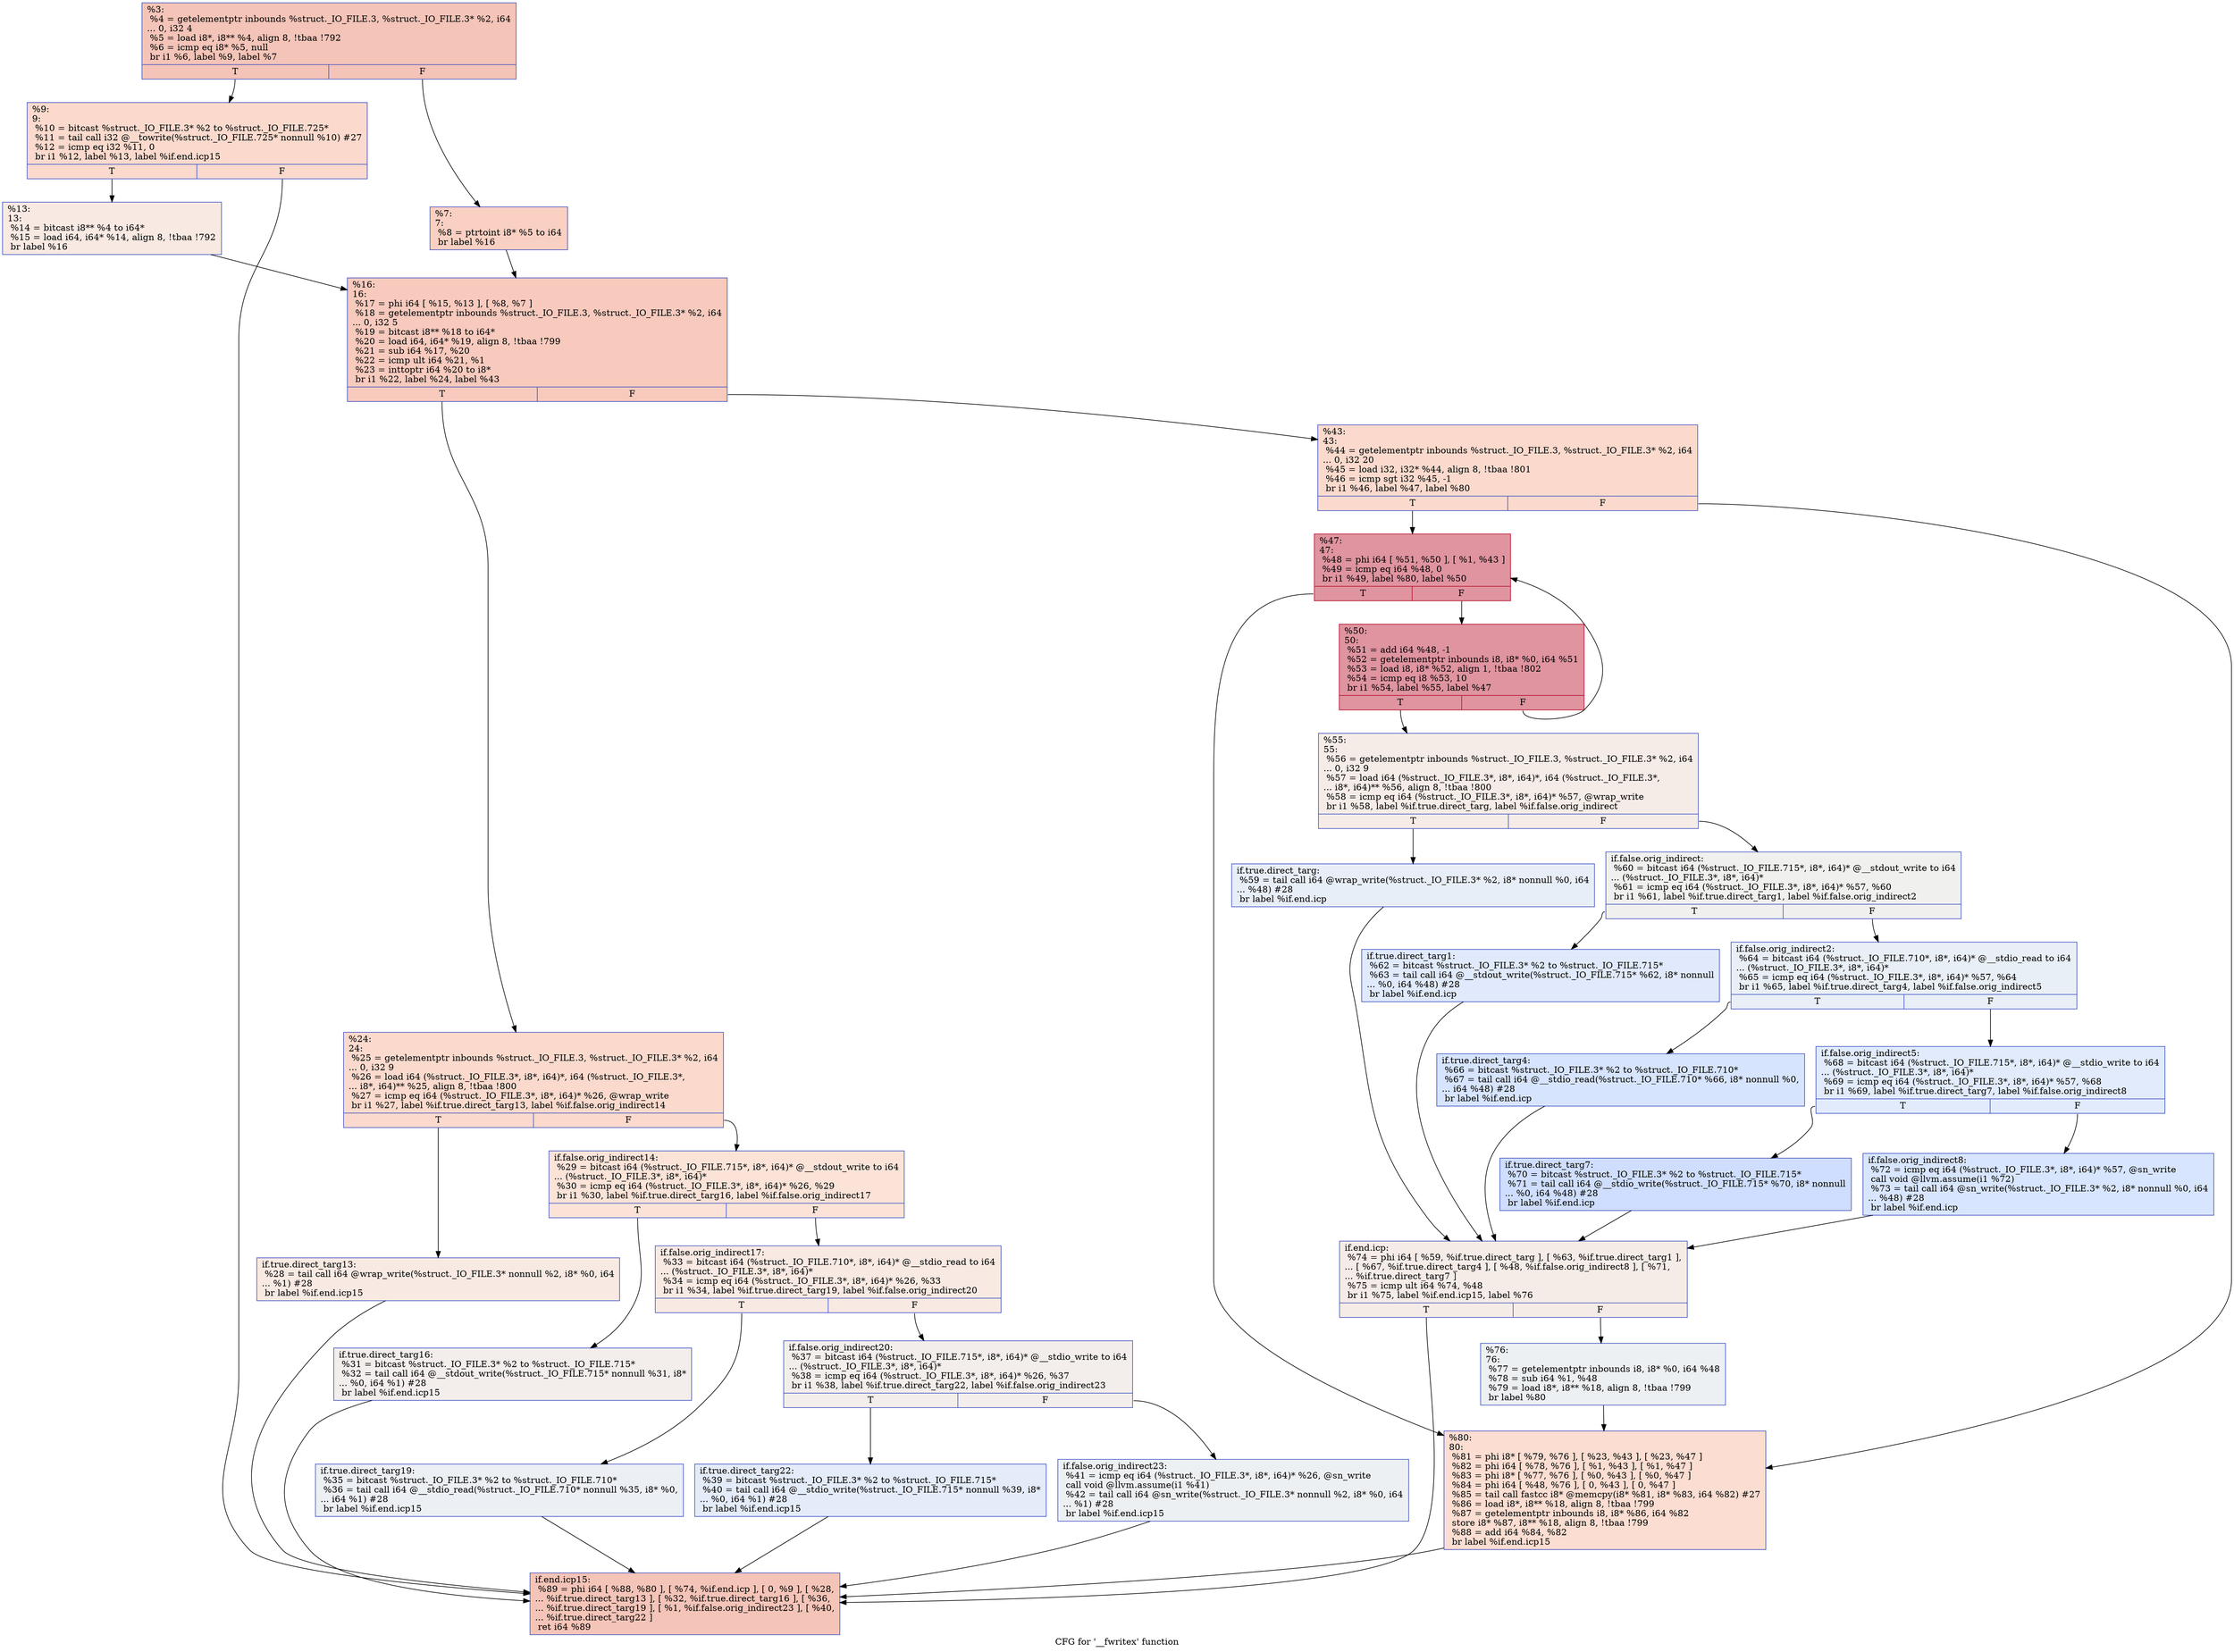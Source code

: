 digraph "CFG for '__fwritex' function" {
	label="CFG for '__fwritex' function";

	Node0x24c6ad0 [shape=record,color="#3d50c3ff", style=filled, fillcolor="#e97a5f70",label="{%3:\l  %4 = getelementptr inbounds %struct._IO_FILE.3, %struct._IO_FILE.3* %2, i64\l... 0, i32 4\l  %5 = load i8*, i8** %4, align 8, !tbaa !792\l  %6 = icmp eq i8* %5, null\l  br i1 %6, label %9, label %7\l|{<s0>T|<s1>F}}"];
	Node0x24c6ad0:s0 -> Node0x24c75b0;
	Node0x24c6ad0:s1 -> Node0x24c7560;
	Node0x24c7560 [shape=record,color="#3d50c3ff", style=filled, fillcolor="#f3947570",label="{%7:\l7:                                                \l  %8 = ptrtoint i8* %5 to i64\l  br label %16\l}"];
	Node0x24c7560 -> Node0x24c7650;
	Node0x24c75b0 [shape=record,color="#3d50c3ff", style=filled, fillcolor="#f7ac8e70",label="{%9:\l9:                                                \l  %10 = bitcast %struct._IO_FILE.3* %2 to %struct._IO_FILE.725*\l  %11 = tail call i32 @__towrite(%struct._IO_FILE.725* nonnull %10) #27\l  %12 = icmp eq i32 %11, 0\l  br i1 %12, label %13, label %if.end.icp15\l|{<s0>T|<s1>F}}"];
	Node0x24c75b0:s0 -> Node0x24c7600;
	Node0x24c75b0:s1 -> Node0x24c7e20;
	Node0x24c7600 [shape=record,color="#3d50c3ff", style=filled, fillcolor="#efcebd70",label="{%13:\l13:                                               \l  %14 = bitcast i8** %4 to i64*\l  %15 = load i64, i64* %14, align 8, !tbaa !792\l  br label %16\l}"];
	Node0x24c7600 -> Node0x24c7650;
	Node0x24c7650 [shape=record,color="#3d50c3ff", style=filled, fillcolor="#ef886b70",label="{%16:\l16:                                               \l  %17 = phi i64 [ %15, %13 ], [ %8, %7 ]\l  %18 = getelementptr inbounds %struct._IO_FILE.3, %struct._IO_FILE.3* %2, i64\l... 0, i32 5\l  %19 = bitcast i8** %18 to i64*\l  %20 = load i64, i64* %19, align 8, !tbaa !799\l  %21 = sub i64 %17, %20\l  %22 = icmp ult i64 %21, %1\l  %23 = inttoptr i64 %20 to i8*\l  br i1 %22, label %24, label %43\l|{<s0>T|<s1>F}}"];
	Node0x24c7650:s0 -> Node0x24c76a0;
	Node0x24c7650:s1 -> Node0x24c7970;
	Node0x24c76a0 [shape=record,color="#3d50c3ff", style=filled, fillcolor="#f7ac8e70",label="{%24:\l24:                                               \l  %25 = getelementptr inbounds %struct._IO_FILE.3, %struct._IO_FILE.3* %2, i64\l... 0, i32 9\l  %26 = load i64 (%struct._IO_FILE.3*, i8*, i64)*, i64 (%struct._IO_FILE.3*,\l... i8*, i64)** %25, align 8, !tbaa !800\l  %27 = icmp eq i64 (%struct._IO_FILE.3*, i8*, i64)* %26, @wrap_write\l  br i1 %27, label %if.true.direct_targ13, label %if.false.orig_indirect14\l|{<s0>T|<s1>F}}"];
	Node0x24c76a0:s0 -> Node0x24c76f0;
	Node0x24c76a0:s1 -> Node0x24c7740;
	Node0x24c76f0 [shape=record,color="#3d50c3ff", style=filled, fillcolor="#efcebd70",label="{if.true.direct_targ13:                            \l  %28 = tail call i64 @wrap_write(%struct._IO_FILE.3* nonnull %2, i8* %0, i64\l... %1) #28\l  br label %if.end.icp15\l}"];
	Node0x24c76f0 -> Node0x24c7e20;
	Node0x24c7740 [shape=record,color="#3d50c3ff", style=filled, fillcolor="#f6bfa670",label="{if.false.orig_indirect14:                         \l  %29 = bitcast i64 (%struct._IO_FILE.715*, i8*, i64)* @__stdout_write to i64\l... (%struct._IO_FILE.3*, i8*, i64)*\l  %30 = icmp eq i64 (%struct._IO_FILE.3*, i8*, i64)* %26, %29\l  br i1 %30, label %if.true.direct_targ16, label %if.false.orig_indirect17\l|{<s0>T|<s1>F}}"];
	Node0x24c7740:s0 -> Node0x24c7790;
	Node0x24c7740:s1 -> Node0x24c77e0;
	Node0x24c7790 [shape=record,color="#3d50c3ff", style=filled, fillcolor="#e3d9d370",label="{if.true.direct_targ16:                            \l  %31 = bitcast %struct._IO_FILE.3* %2 to %struct._IO_FILE.715*\l  %32 = tail call i64 @__stdout_write(%struct._IO_FILE.715* nonnull %31, i8*\l... %0, i64 %1) #28\l  br label %if.end.icp15\l}"];
	Node0x24c7790 -> Node0x24c7e20;
	Node0x24c77e0 [shape=record,color="#3d50c3ff", style=filled, fillcolor="#efcebd70",label="{if.false.orig_indirect17:                         \l  %33 = bitcast i64 (%struct._IO_FILE.710*, i8*, i64)* @__stdio_read to i64\l... (%struct._IO_FILE.3*, i8*, i64)*\l  %34 = icmp eq i64 (%struct._IO_FILE.3*, i8*, i64)* %26, %33\l  br i1 %34, label %if.true.direct_targ19, label %if.false.orig_indirect20\l|{<s0>T|<s1>F}}"];
	Node0x24c77e0:s0 -> Node0x24c7830;
	Node0x24c77e0:s1 -> Node0x24c7880;
	Node0x24c7830 [shape=record,color="#3d50c3ff", style=filled, fillcolor="#d4dbe670",label="{if.true.direct_targ19:                            \l  %35 = bitcast %struct._IO_FILE.3* %2 to %struct._IO_FILE.710*\l  %36 = tail call i64 @__stdio_read(%struct._IO_FILE.710* nonnull %35, i8* %0,\l... i64 %1) #28\l  br label %if.end.icp15\l}"];
	Node0x24c7830 -> Node0x24c7e20;
	Node0x24c7880 [shape=record,color="#3d50c3ff", style=filled, fillcolor="#e5d8d170",label="{if.false.orig_indirect20:                         \l  %37 = bitcast i64 (%struct._IO_FILE.715*, i8*, i64)* @__stdio_write to i64\l... (%struct._IO_FILE.3*, i8*, i64)*\l  %38 = icmp eq i64 (%struct._IO_FILE.3*, i8*, i64)* %26, %37\l  br i1 %38, label %if.true.direct_targ22, label %if.false.orig_indirect23\l|{<s0>T|<s1>F}}"];
	Node0x24c7880:s0 -> Node0x24c78d0;
	Node0x24c7880:s1 -> Node0x24c7920;
	Node0x24c78d0 [shape=record,color="#3d50c3ff", style=filled, fillcolor="#c1d4f470",label="{if.true.direct_targ22:                            \l  %39 = bitcast %struct._IO_FILE.3* %2 to %struct._IO_FILE.715*\l  %40 = tail call i64 @__stdio_write(%struct._IO_FILE.715* nonnull %39, i8*\l... %0, i64 %1) #28\l  br label %if.end.icp15\l}"];
	Node0x24c78d0 -> Node0x24c7e20;
	Node0x24c7920 [shape=record,color="#3d50c3ff", style=filled, fillcolor="#d6dce470",label="{if.false.orig_indirect23:                         \l  %41 = icmp eq i64 (%struct._IO_FILE.3*, i8*, i64)* %26, @sn_write\l  call void @llvm.assume(i1 %41)\l  %42 = tail call i64 @sn_write(%struct._IO_FILE.3* nonnull %2, i8* %0, i64\l... %1) #28\l  br label %if.end.icp15\l}"];
	Node0x24c7920 -> Node0x24c7e20;
	Node0x24c7970 [shape=record,color="#3d50c3ff", style=filled, fillcolor="#f7ac8e70",label="{%43:\l43:                                               \l  %44 = getelementptr inbounds %struct._IO_FILE.3, %struct._IO_FILE.3* %2, i64\l... 0, i32 20\l  %45 = load i32, i32* %44, align 8, !tbaa !801\l  %46 = icmp sgt i32 %45, -1\l  br i1 %46, label %47, label %80\l|{<s0>T|<s1>F}}"];
	Node0x24c7970:s0 -> Node0x24c79c0;
	Node0x24c7970:s1 -> Node0x24c7dd0;
	Node0x24c79c0 [shape=record,color="#b70d28ff", style=filled, fillcolor="#b70d2870",label="{%47:\l47:                                               \l  %48 = phi i64 [ %51, %50 ], [ %1, %43 ]\l  %49 = icmp eq i64 %48, 0\l  br i1 %49, label %80, label %50\l|{<s0>T|<s1>F}}"];
	Node0x24c79c0:s0 -> Node0x24c7dd0;
	Node0x24c79c0:s1 -> Node0x24c7a10;
	Node0x24c7a10 [shape=record,color="#b70d28ff", style=filled, fillcolor="#b70d2870",label="{%50:\l50:                                               \l  %51 = add i64 %48, -1\l  %52 = getelementptr inbounds i8, i8* %0, i64 %51\l  %53 = load i8, i8* %52, align 1, !tbaa !802\l  %54 = icmp eq i8 %53, 10\l  br i1 %54, label %55, label %47\l|{<s0>T|<s1>F}}"];
	Node0x24c7a10:s0 -> Node0x24c7a60;
	Node0x24c7a10:s1 -> Node0x24c79c0;
	Node0x24c7a60 [shape=record,color="#3d50c3ff", style=filled, fillcolor="#ead5c970",label="{%55:\l55:                                               \l  %56 = getelementptr inbounds %struct._IO_FILE.3, %struct._IO_FILE.3* %2, i64\l... 0, i32 9\l  %57 = load i64 (%struct._IO_FILE.3*, i8*, i64)*, i64 (%struct._IO_FILE.3*,\l... i8*, i64)** %56, align 8, !tbaa !800\l  %58 = icmp eq i64 (%struct._IO_FILE.3*, i8*, i64)* %57, @wrap_write\l  br i1 %58, label %if.true.direct_targ, label %if.false.orig_indirect\l|{<s0>T|<s1>F}}"];
	Node0x24c7a60:s0 -> Node0x24c7ab0;
	Node0x24c7a60:s1 -> Node0x24c7b00;
	Node0x24c7ab0 [shape=record,color="#3d50c3ff", style=filled, fillcolor="#cbd8ee70",label="{if.true.direct_targ:                              \l  %59 = tail call i64 @wrap_write(%struct._IO_FILE.3* %2, i8* nonnull %0, i64\l... %48) #28\l  br label %if.end.icp\l}"];
	Node0x24c7ab0 -> Node0x24c7d30;
	Node0x24c7b00 [shape=record,color="#3d50c3ff", style=filled, fillcolor="#dedcdb70",label="{if.false.orig_indirect:                           \l  %60 = bitcast i64 (%struct._IO_FILE.715*, i8*, i64)* @__stdout_write to i64\l... (%struct._IO_FILE.3*, i8*, i64)*\l  %61 = icmp eq i64 (%struct._IO_FILE.3*, i8*, i64)* %57, %60\l  br i1 %61, label %if.true.direct_targ1, label %if.false.orig_indirect2\l|{<s0>T|<s1>F}}"];
	Node0x24c7b00:s0 -> Node0x24c7b50;
	Node0x24c7b00:s1 -> Node0x24c7ba0;
	Node0x24c7b50 [shape=record,color="#3d50c3ff", style=filled, fillcolor="#b9d0f970",label="{if.true.direct_targ1:                             \l  %62 = bitcast %struct._IO_FILE.3* %2 to %struct._IO_FILE.715*\l  %63 = tail call i64 @__stdout_write(%struct._IO_FILE.715* %62, i8* nonnull\l... %0, i64 %48) #28\l  br label %if.end.icp\l}"];
	Node0x24c7b50 -> Node0x24c7d30;
	Node0x24c7ba0 [shape=record,color="#3d50c3ff", style=filled, fillcolor="#cedaeb70",label="{if.false.orig_indirect2:                          \l  %64 = bitcast i64 (%struct._IO_FILE.710*, i8*, i64)* @__stdio_read to i64\l... (%struct._IO_FILE.3*, i8*, i64)*\l  %65 = icmp eq i64 (%struct._IO_FILE.3*, i8*, i64)* %57, %64\l  br i1 %65, label %if.true.direct_targ4, label %if.false.orig_indirect5\l|{<s0>T|<s1>F}}"];
	Node0x24c7ba0:s0 -> Node0x24c7bf0;
	Node0x24c7ba0:s1 -> Node0x24c7c40;
	Node0x24c7bf0 [shape=record,color="#3d50c3ff", style=filled, fillcolor="#a5c3fe70",label="{if.true.direct_targ4:                             \l  %66 = bitcast %struct._IO_FILE.3* %2 to %struct._IO_FILE.710*\l  %67 = tail call i64 @__stdio_read(%struct._IO_FILE.710* %66, i8* nonnull %0,\l... i64 %48) #28\l  br label %if.end.icp\l}"];
	Node0x24c7bf0 -> Node0x24c7d30;
	Node0x24c7c40 [shape=record,color="#3d50c3ff", style=filled, fillcolor="#bbd1f870",label="{if.false.orig_indirect5:                          \l  %68 = bitcast i64 (%struct._IO_FILE.715*, i8*, i64)* @__stdio_write to i64\l... (%struct._IO_FILE.3*, i8*, i64)*\l  %69 = icmp eq i64 (%struct._IO_FILE.3*, i8*, i64)* %57, %68\l  br i1 %69, label %if.true.direct_targ7, label %if.false.orig_indirect8\l|{<s0>T|<s1>F}}"];
	Node0x24c7c40:s0 -> Node0x24c7c90;
	Node0x24c7c40:s1 -> Node0x24c7ce0;
	Node0x24c7c90 [shape=record,color="#3d50c3ff", style=filled, fillcolor="#93b5fe70",label="{if.true.direct_targ7:                             \l  %70 = bitcast %struct._IO_FILE.3* %2 to %struct._IO_FILE.715*\l  %71 = tail call i64 @__stdio_write(%struct._IO_FILE.715* %70, i8* nonnull\l... %0, i64 %48) #28\l  br label %if.end.icp\l}"];
	Node0x24c7c90 -> Node0x24c7d30;
	Node0x24c7ce0 [shape=record,color="#3d50c3ff", style=filled, fillcolor="#a7c5fe70",label="{if.false.orig_indirect8:                          \l  %72 = icmp eq i64 (%struct._IO_FILE.3*, i8*, i64)* %57, @sn_write\l  call void @llvm.assume(i1 %72)\l  %73 = tail call i64 @sn_write(%struct._IO_FILE.3* %2, i8* nonnull %0, i64\l... %48) #28\l  br label %if.end.icp\l}"];
	Node0x24c7ce0 -> Node0x24c7d30;
	Node0x24c7d30 [shape=record,color="#3d50c3ff", style=filled, fillcolor="#ead5c970",label="{if.end.icp:                                       \l  %74 = phi i64 [ %59, %if.true.direct_targ ], [ %63, %if.true.direct_targ1 ],\l... [ %67, %if.true.direct_targ4 ], [ %48, %if.false.orig_indirect8 ], [ %71,\l... %if.true.direct_targ7 ]\l  %75 = icmp ult i64 %74, %48\l  br i1 %75, label %if.end.icp15, label %76\l|{<s0>T|<s1>F}}"];
	Node0x24c7d30:s0 -> Node0x24c7e20;
	Node0x24c7d30:s1 -> Node0x24c7d80;
	Node0x24c7d80 [shape=record,color="#3d50c3ff", style=filled, fillcolor="#d6dce470",label="{%76:\l76:                                               \l  %77 = getelementptr inbounds i8, i8* %0, i64 %48\l  %78 = sub i64 %1, %48\l  %79 = load i8*, i8** %18, align 8, !tbaa !799\l  br label %80\l}"];
	Node0x24c7d80 -> Node0x24c7dd0;
	Node0x24c7dd0 [shape=record,color="#3d50c3ff", style=filled, fillcolor="#f7b39670",label="{%80:\l80:                                               \l  %81 = phi i8* [ %79, %76 ], [ %23, %43 ], [ %23, %47 ]\l  %82 = phi i64 [ %78, %76 ], [ %1, %43 ], [ %1, %47 ]\l  %83 = phi i8* [ %77, %76 ], [ %0, %43 ], [ %0, %47 ]\l  %84 = phi i64 [ %48, %76 ], [ 0, %43 ], [ 0, %47 ]\l  %85 = tail call fastcc i8* @memcpy(i8* %81, i8* %83, i64 %82) #27\l  %86 = load i8*, i8** %18, align 8, !tbaa !799\l  %87 = getelementptr inbounds i8, i8* %86, i64 %82\l  store i8* %87, i8** %18, align 8, !tbaa !799\l  %88 = add i64 %84, %82\l  br label %if.end.icp15\l}"];
	Node0x24c7dd0 -> Node0x24c7e20;
	Node0x24c7e20 [shape=record,color="#3d50c3ff", style=filled, fillcolor="#e97a5f70",label="{if.end.icp15:                                     \l  %89 = phi i64 [ %88, %80 ], [ %74, %if.end.icp ], [ 0, %9 ], [ %28,\l... %if.true.direct_targ13 ], [ %32, %if.true.direct_targ16 ], [ %36,\l... %if.true.direct_targ19 ], [ %1, %if.false.orig_indirect23 ], [ %40,\l... %if.true.direct_targ22 ]\l  ret i64 %89\l}"];
}
